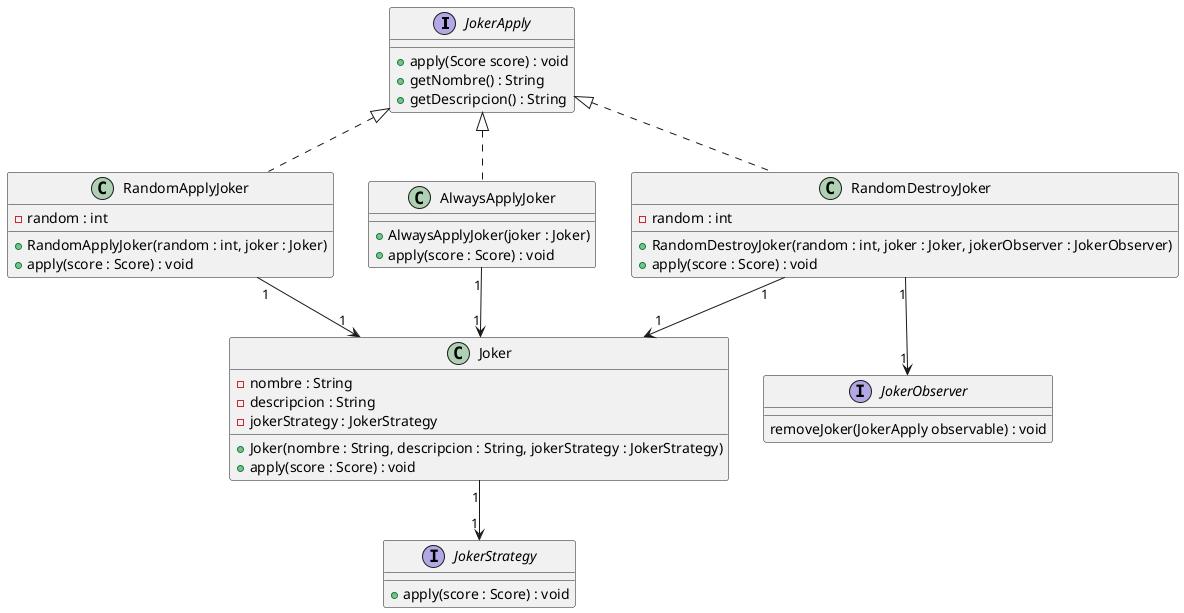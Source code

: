 @startuml

interface JokerApply {
    + apply(Score score) : void
    + getNombre() : String
    + getDescripcion() : String
}

interface JokerObserver {
  removeJoker(JokerApply observable) : void
}


interface JokerStrategy {
  + apply(score : Score) : void
}

class RandomApplyJoker implements JokerApply {
    - random : int
    + RandomApplyJoker(random : int, joker : Joker)
    + apply(score : Score) : void
}

class RandomDestroyJoker implements JokerApply {
    - random : int
    + RandomDestroyJoker(random : int, joker : Joker, jokerObserver : JokerObserver)
    + apply(score : Score) : void
}

class AlwaysApplyJoker implements JokerApply {
    + AlwaysApplyJoker(joker : Joker)
    + apply(score : Score) : void
}

class Joker {
    - nombre : String
    - descripcion : String
    - jokerStrategy : JokerStrategy

    + Joker(nombre : String, descripcion : String, jokerStrategy : JokerStrategy)
    + apply(score : Score) : void
}

RandomDestroyJoker "1" --> "1" JokerObserver
RandomDestroyJoker "1" --> "1" Joker
RandomApplyJoker "1" --> "1" Joker
AlwaysApplyJoker "1" --> "1" Joker

Joker "1" --> "1" JokerStrategy

@enduml